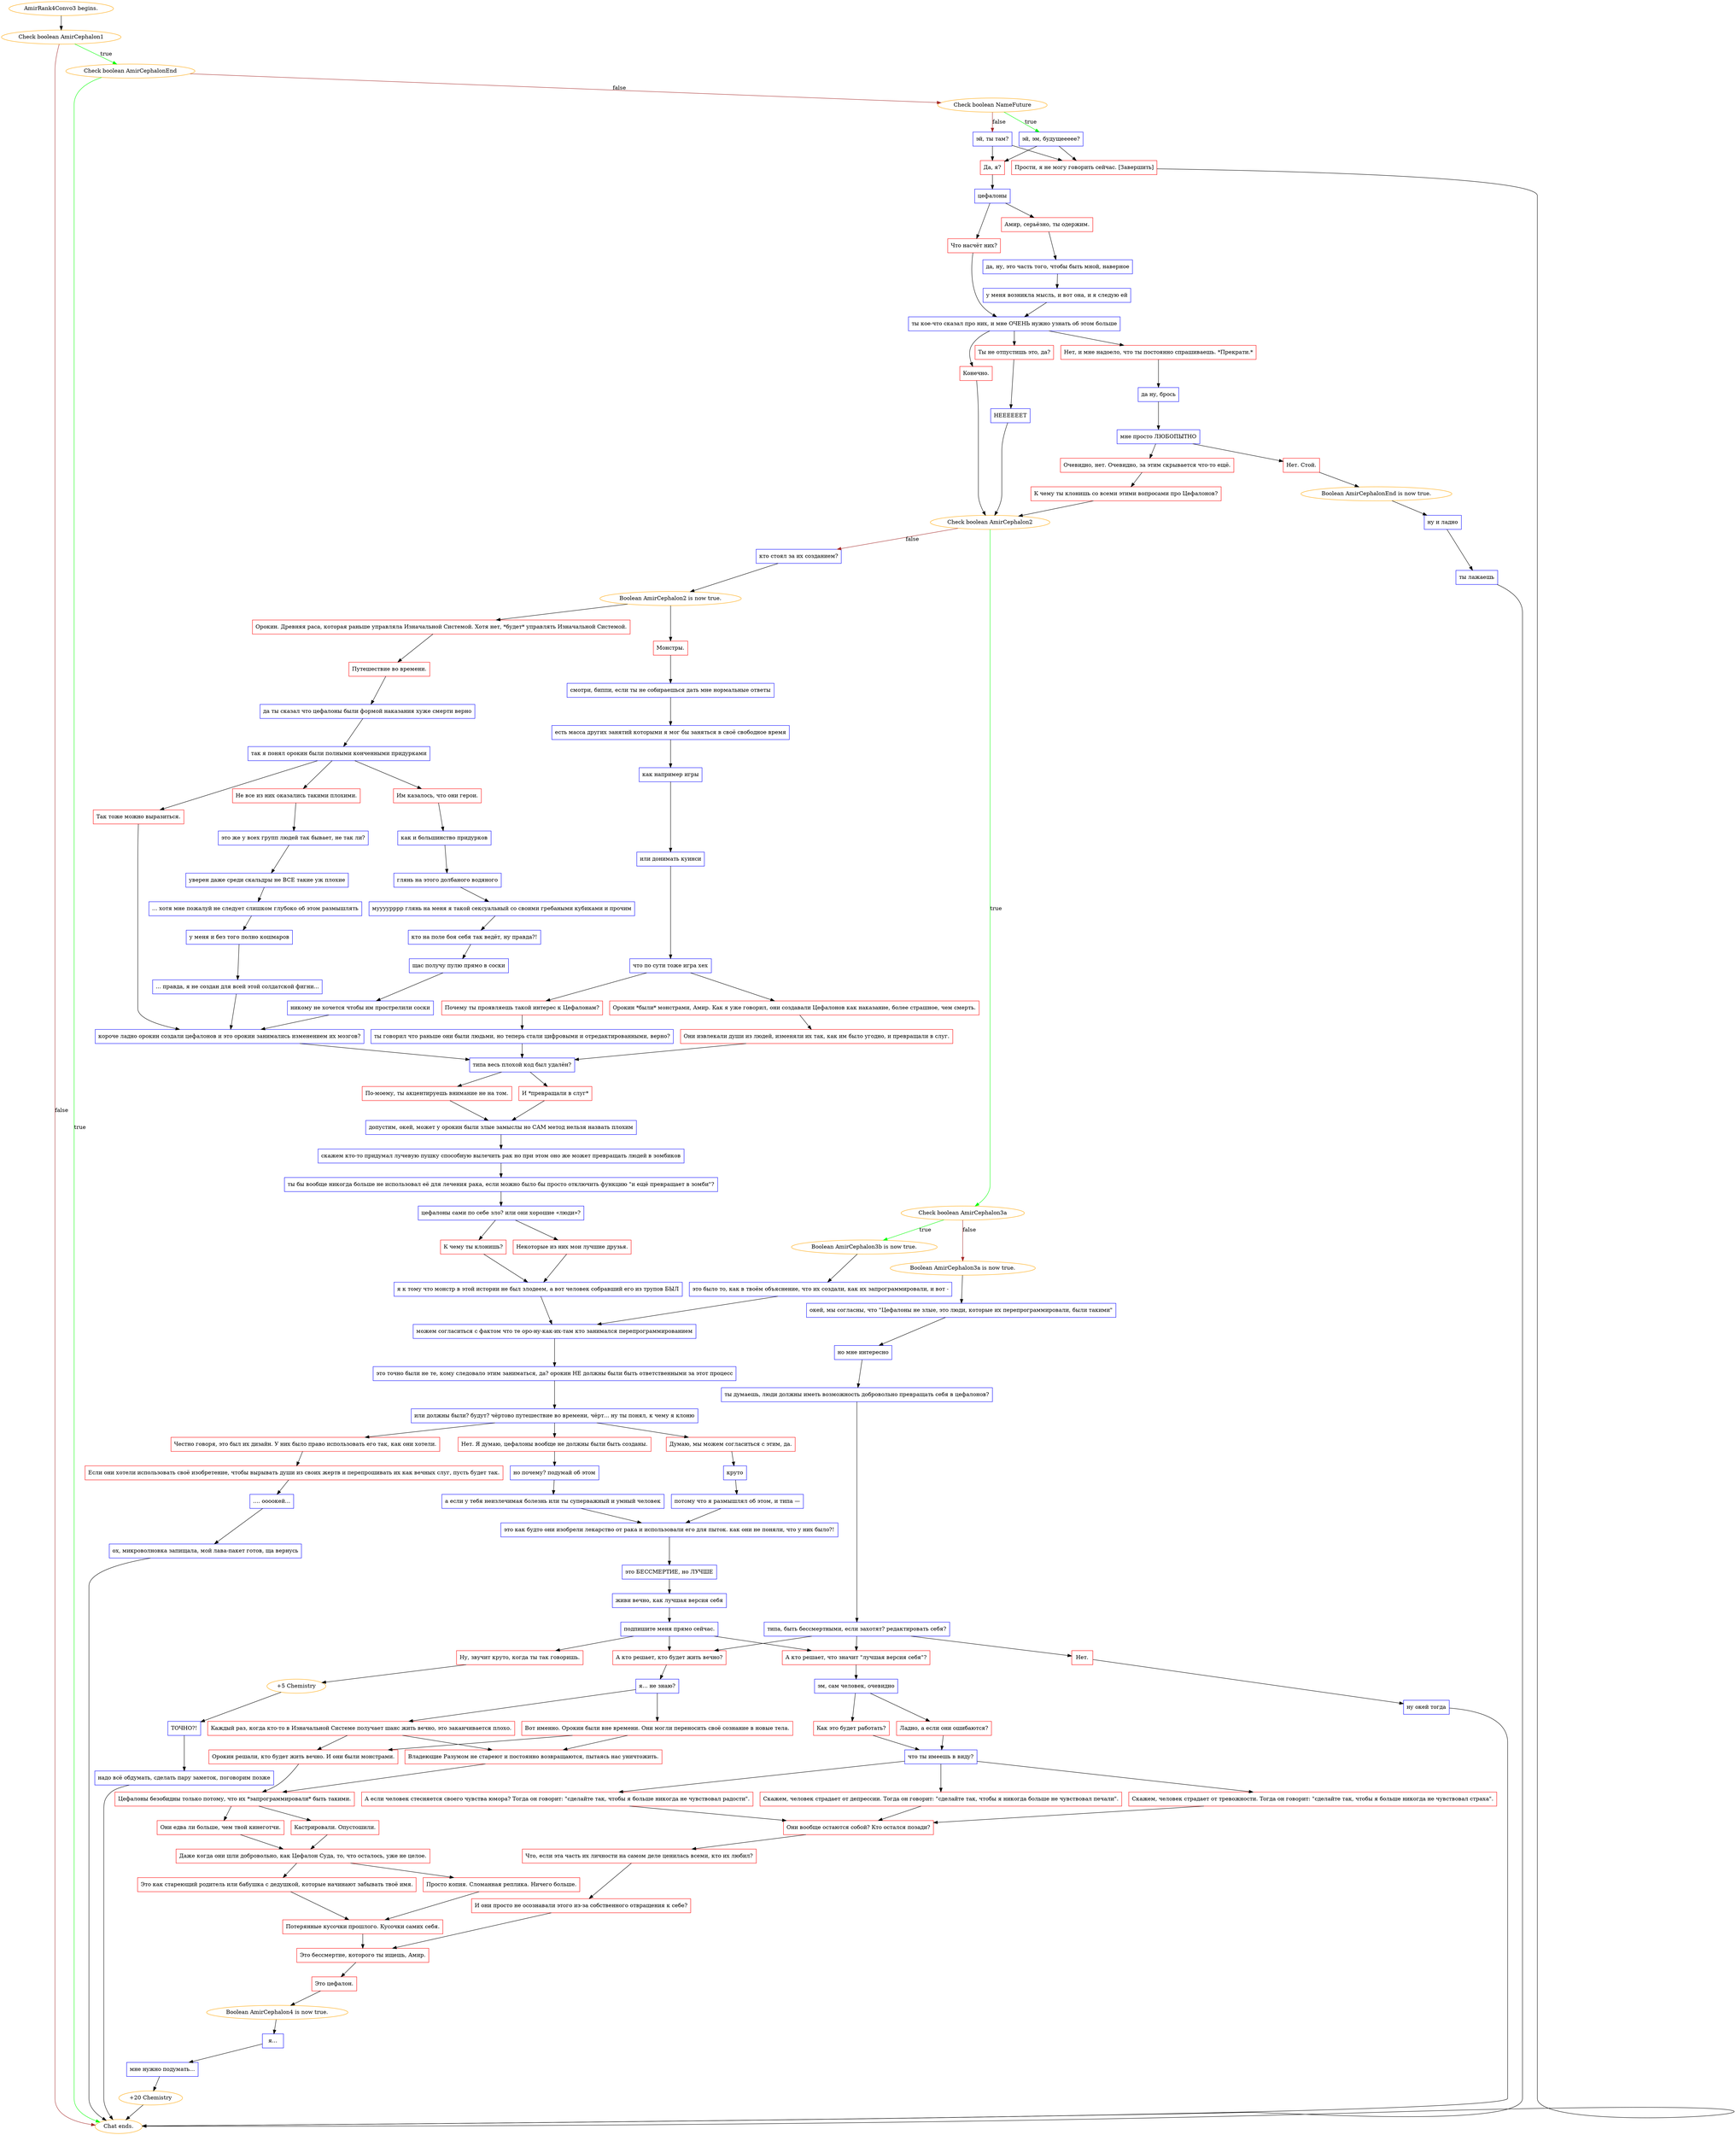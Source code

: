 digraph {
	"AmirRank4Convo3 begins." [color=orange];
		"AmirRank4Convo3 begins." -> j747002053;
	j747002053 [label="Check boolean AmirCephalon1",color=orange];
		j747002053 -> j2408014542 [label=true,color=green];
		j747002053 -> "Chat ends." [label=false,color=brown];
	j2408014542 [label="Check boolean AmirCephalonEnd",color=orange];
		j2408014542 -> "Chat ends." [label=true,color=green];
		j2408014542 -> j3805979731 [label=false,color=brown];
	"Chat ends." [color=orange];
	j3805979731 [label="Check boolean NameFuture",color=orange];
		j3805979731 -> j1637565509 [label=true,color=green];
		j3805979731 -> j1520792523 [label=false,color=brown];
	j1637565509 [label="эй, эм, будущеееее?",shape=box,color=blue];
		j1637565509 -> j3400845104;
		j1637565509 -> j2644229080;
	j1520792523 [label="эй, ты там?",shape=box,color=blue];
		j1520792523 -> j3400845104;
		j1520792523 -> j2644229080;
	j3400845104 [label="Да, я?",shape=box,color=red];
		j3400845104 -> j3788154149;
	j2644229080 [label="Прости, я не могу говорить сейчас. [Завершить]",shape=box,color=red];
		j2644229080 -> "Chat ends.";
	j3788154149 [label="цефалоны",shape=box,color=blue];
		j3788154149 -> j1878562582;
		j3788154149 -> j4258993021;
	j1878562582 [label="Амир, серьёзно, ты одержим.",shape=box,color=red];
		j1878562582 -> j2936925901;
	j4258993021 [label="Что насчёт них?",shape=box,color=red];
		j4258993021 -> j3745585762;
	j2936925901 [label="да, ну, это часть того, чтобы быть мной, наверное",shape=box,color=blue];
		j2936925901 -> j2024903253;
	j3745585762 [label="ты кое-что сказал про них, и мне ОЧЕНЬ нужно узнать об этом больше",shape=box,color=blue];
		j3745585762 -> j4142944852;
		j3745585762 -> j496432748;
		j3745585762 -> j3640911360;
	j2024903253 [label="у меня возникла мысль, и вот она, и я следую ей",shape=box,color=blue];
		j2024903253 -> j3745585762;
	j4142944852 [label="Нет, и мне надоело, что ты постоянно спрашиваешь. *Прекрати.*",shape=box,color=red];
		j4142944852 -> j2393267892;
	j496432748 [label="Ты не отпустишь это, да?",shape=box,color=red];
		j496432748 -> j1957161112;
	j3640911360 [label="Конечно.",shape=box,color=red];
		j3640911360 -> j3578359325;
	j2393267892 [label="да ну, брось",shape=box,color=blue];
		j2393267892 -> j656408197;
	j1957161112 [label="НЕЕЕЕЕЕТ",shape=box,color=blue];
		j1957161112 -> j3578359325;
	j3578359325 [label="Check boolean AmirCephalon2",color=orange];
		j3578359325 -> j3029249022 [label=true,color=green];
		j3578359325 -> j1637317832 [label=false,color=brown];
	j656408197 [label="мне просто ЛЮБОПЫТНО",shape=box,color=blue];
		j656408197 -> j710869481;
		j656408197 -> j3514478874;
	j3029249022 [label="Check boolean AmirCephalon3a",color=orange];
		j3029249022 -> j4074447010 [label=true,color=green];
		j3029249022 -> j699800531 [label=false,color=brown];
	j1637317832 [label="кто стоял за их созданием?",shape=box,color=blue];
		j1637317832 -> j463961025;
	j710869481 [label="Очевидно, нет. Очевидно, за этим скрывается что-то ещё.",shape=box,color=red];
		j710869481 -> j2222667913;
	j3514478874 [label="Нет. Стой.",shape=box,color=red];
		j3514478874 -> j897591482;
	j4074447010 [label="Boolean AmirCephalon3b is now true.",color=orange];
		j4074447010 -> j3260567764;
	j699800531 [label="Boolean AmirCephalon3a is now true.",color=orange];
		j699800531 -> j2294911738;
	j463961025 [label="Boolean AmirCephalon2 is now true.",color=orange];
		j463961025 -> j3613121485;
		j463961025 -> j769954342;
	j2222667913 [label="К чему ты клонишь со всеми этими вопросами про Цефалонов?",shape=box,color=red];
		j2222667913 -> j3578359325;
	j897591482 [label="Boolean AmirCephalonEnd is now true.",color=orange];
		j897591482 -> j3754719741;
	j3260567764 [label="это было то, как в твоём объяснение, что их создали, как их запрограммировали, и вот -",shape=box,color=blue];
		j3260567764 -> j4171281552;
	j2294911738 [label="окей, мы согласны, что \"Цефалоны не злые, это люди, которые их перепрограммировали, были такими\"",shape=box,color=blue];
		j2294911738 -> j2667058387;
	j3613121485 [label="Монстры.",shape=box,color=red];
		j3613121485 -> j929166661;
	j769954342 [label="Орокин. Древняя раса, которая раньше управляла Изначальной Системой. Хотя нет, *будет* управлять Изначальной Системой.",shape=box,color=red];
		j769954342 -> j1782579134;
	j3754719741 [label="ну и ладно",shape=box,color=blue];
		j3754719741 -> j580658784;
	j4171281552 [label="можем согласиться с фактом что те оро-ну-как-их-там кто занимался перепрограммированием",shape=box,color=blue];
		j4171281552 -> j2014077629;
	j2667058387 [label="но мне интересно",shape=box,color=blue];
		j2667058387 -> j1266545397;
	j929166661 [label="смотри, биппи, если ты не собираешься дать мне нормальные ответы",shape=box,color=blue];
		j929166661 -> j4007424202;
	j1782579134 [label="Путешествие во времени.",shape=box,color=red];
		j1782579134 -> j2079242660;
	j580658784 [label="ты лажаешь",shape=box,color=blue];
		j580658784 -> "Chat ends.";
	j2014077629 [label="это точно были не те, кому следовало этим заниматься, да? орокин НЕ должны были быть ответственными за этот процесс",shape=box,color=blue];
		j2014077629 -> j1068638513;
	j1266545397 [label="ты думаешь, люди должны иметь возможность добровольно превращать себя в цефалонов?",shape=box,color=blue];
		j1266545397 -> j1254574871;
	j4007424202 [label="есть масса других занятий которыми я мог бы заняться в своё свободное время",shape=box,color=blue];
		j4007424202 -> j224368830;
	j2079242660 [label="да ты сказал что цефалоны были формой наказания хуже смерти верно",shape=box,color=blue];
		j2079242660 -> j461647972;
	j1068638513 [label="или должны были? будут? чёртово путешествие во времени, чёрт... ну ты понял, к чему я клоню",shape=box,color=blue];
		j1068638513 -> j2110234435;
		j1068638513 -> j2190530856;
		j1068638513 -> j2228344261;
	j1254574871 [label="типа, быть бессмертными, если захотят? редактировать себя?",shape=box,color=blue];
		j1254574871 -> j1887418748;
		j1254574871 -> j1412686480;
		j1254574871 -> j2510731615;
	j224368830 [label="как например игры",shape=box,color=blue];
		j224368830 -> j3310053290;
	j461647972 [label="так я понял орокин были полными конченными придурками",shape=box,color=blue];
		j461647972 -> j2842299059;
		j461647972 -> j3678426602;
		j461647972 -> j4073986359;
	j2110234435 [label="Думаю, мы можем согласиться с этим, да.",shape=box,color=red];
		j2110234435 -> j2593362579;
	j2190530856 [label="Нет. Я думаю, цефалоны вообще не должны были быть созданы.",shape=box,color=red];
		j2190530856 -> j2693011055;
	j2228344261 [label="Честно говоря, это был их дизайн. У них было право использовать его так, как они хотели.",shape=box,color=red];
		j2228344261 -> j2530049163;
	j1887418748 [label="А кто решает, что значит \"лучшая версия себя\"?",shape=box,color=red];
		j1887418748 -> j1382387688;
	j1412686480 [label="А кто решает, кто будет жить вечно?",shape=box,color=red];
		j1412686480 -> j3705739171;
	j2510731615 [label="Нет.",shape=box,color=red];
		j2510731615 -> j204251936;
	j3310053290 [label="или донимать куинси",shape=box,color=blue];
		j3310053290 -> j417913130;
	j2842299059 [label="Так тоже можно выразиться.",shape=box,color=red];
		j2842299059 -> j350958802;
	j3678426602 [label="Не все из них оказались такими плохими.",shape=box,color=red];
		j3678426602 -> j967127815;
	j4073986359 [label="Им казалось, что они герои.",shape=box,color=red];
		j4073986359 -> j3462372368;
	j2593362579 [label="круто",shape=box,color=blue];
		j2593362579 -> j2491793466;
	j2693011055 [label="но почему? подумай об этом",shape=box,color=blue];
		j2693011055 -> j454713005;
	j2530049163 [label="Если они хотели использовать своё изобретение, чтобы вырывать души из своих жертв и перепрошивать их как вечных слуг, пусть будет так.",shape=box,color=red];
		j2530049163 -> j882469792;
	j1382387688 [label="эм, сам человек, очевидно",shape=box,color=blue];
		j1382387688 -> j2469559794;
		j1382387688 -> j1594578989;
	j3705739171 [label="я... не знаю?",shape=box,color=blue];
		j3705739171 -> j1626703702;
		j3705739171 -> j2570306795;
	j204251936 [label="ну окей тогда",shape=box,color=blue];
		j204251936 -> "Chat ends.";
	j417913130 [label="что по сути тоже игра хех",shape=box,color=blue];
		j417913130 -> j1335218410;
		j417913130 -> j3006277330;
	j350958802 [label="короче ладно орокин создали цефалонов и это орокин занимались изменением их мозгов?",shape=box,color=blue];
		j350958802 -> j1785668546;
	j967127815 [label="это же у всех групп людей так бывает, не так ли?",shape=box,color=blue];
		j967127815 -> j1665415690;
	j3462372368 [label="как и большинство придурков",shape=box,color=blue];
		j3462372368 -> j2466113282;
	j2491793466 [label="потому что я размышлял об этом, и типа —",shape=box,color=blue];
		j2491793466 -> j3291772255;
	j454713005 [label="а если у тебя неизлечимая болезнь или ты суперважный и умный человек",shape=box,color=blue];
		j454713005 -> j3291772255;
	j882469792 [label=".... оооокей...",shape=box,color=blue];
		j882469792 -> j502609811;
	j2469559794 [label="Ладно, а если они ошибаются?",shape=box,color=red];
		j2469559794 -> j2591497854;
	j1594578989 [label="Как это будет работать?",shape=box,color=red];
		j1594578989 -> j2591497854;
	j1626703702 [label="Вот именно. Орокин были вне времени. Они могли переносить своё сознание в новые тела.",shape=box,color=red];
		j1626703702 -> j2272870962;
		j1626703702 -> j2881328609;
	j2570306795 [label="Каждый раз, когда кто-то в Изначальной Системе получает шанс жить вечно, это заканчивается плохо.",shape=box,color=red];
		j2570306795 -> j2881328609;
		j2570306795 -> j2272870962;
	j1335218410 [label="Почему ты проявляешь такой интерес к Цефалонам?",shape=box,color=red];
		j1335218410 -> j320016898;
	j3006277330 [label="Орокин *были* монстрами, Амир. Как я уже говорил, они создавали Цефалонов как наказание, более страшное, чем смерть.",shape=box,color=red];
		j3006277330 -> j2217479747;
	j1785668546 [label="типа весь плохой код был удалён?",shape=box,color=blue];
		j1785668546 -> j3625252703;
		j1785668546 -> j2081389602;
	j1665415690 [label="уверен даже среди скальдры не ВСЕ такие уж плохие",shape=box,color=blue];
		j1665415690 -> j3602823454;
	j2466113282 [label="глянь на этого долбаного водяного",shape=box,color=blue];
		j2466113282 -> j2800031120;
	j3291772255 [label="это как будто они изобрели лекарство от рака и использовали его для пыток. как они не поняли, что у них было?!",shape=box,color=blue];
		j3291772255 -> j2447146878;
	j502609811 [label="ох, микроволновка запищала, мой лава-пакет готов, ща вернусь",shape=box,color=blue];
		j502609811 -> "Chat ends.";
	j2591497854 [label="что ты имеешь в виду?",shape=box,color=blue];
		j2591497854 -> j2139362911;
		j2591497854 -> j1604089023;
		j2591497854 -> j246481802;
	j2272870962 [label="Орокин решали, кто будет жить вечно. И они были монстрами.",shape=box,color=red];
		j2272870962 -> j3089655564;
	j2881328609 [label="Владеющие Разумом не стареют и постоянно возвращаются, пытаясь нас уничтожить.",shape=box,color=red];
		j2881328609 -> j3089655564;
	j320016898 [label="ты говорил что раньше они были людьми, но теперь стали цифровыми и отредактированными, верно?",shape=box,color=blue];
		j320016898 -> j1785668546;
	j2217479747 [label="Они извлекали души из людей, изменяли их так, как им было угодно, и превращали в слуг.",shape=box,color=red];
		j2217479747 -> j1785668546;
	j3625252703 [label="По-моему, ты акцентируешь внимание не на том.",shape=box,color=red];
		j3625252703 -> j159162217;
	j2081389602 [label="И *превращали в слуг*",shape=box,color=red];
		j2081389602 -> j159162217;
	j3602823454 [label="... хотя мне пожалуй не следует слишком глубоко об этом размышлять",shape=box,color=blue];
		j3602823454 -> j742602914;
	j2800031120 [label="муууурррр глянь на меня я такой сексуальный со своими гребаными кубиками и прочим",shape=box,color=blue];
		j2800031120 -> j897562170;
	j2447146878 [label="это БЕССМЕРТИЕ, но ЛУЧШЕ",shape=box,color=blue];
		j2447146878 -> j905887077;
	j2139362911 [label="Скажем, человек страдает от депрессии. Тогда он говорит: \"сделайте так, чтобы я никогда больше не чувствовал печали\".",shape=box,color=red];
		j2139362911 -> j3559117538;
	j1604089023 [label="Скажем, человек страдает от тревожности. Тогда он говорит: \"сделайте так, чтобы я больше никогда не чувствовал страха\".",shape=box,color=red];
		j1604089023 -> j3559117538;
	j246481802 [label="А если человек стесняется своего чувства юмора? Тогда он говорит: \"сделайте так, чтобы я больше никогда не чувствовал радости\".",shape=box,color=red];
		j246481802 -> j3559117538;
	j3089655564 [label="Цефалоны безобидны только потому, что их *запрограммировали* быть такими.",shape=box,color=red];
		j3089655564 -> j942388827;
		j3089655564 -> j1405537086;
	j159162217 [label="допустим, окей, может у орокин были злые замыслы но САМ метод нельзя назвать плохим",shape=box,color=blue];
		j159162217 -> j4032412523;
	j742602914 [label="у меня и без того полно кошмаров",shape=box,color=blue];
		j742602914 -> j1665997435;
	j897562170 [label="кто на поле боя себя так ведёт, ну правда?!",shape=box,color=blue];
		j897562170 -> j765958724;
	j905887077 [label="живи вечно, как лучшая версия себя",shape=box,color=blue];
		j905887077 -> j1722079394;
	j3559117538 [label="Они вообще остаются собой? Кто остался позади?",shape=box,color=red];
		j3559117538 -> j4163265374;
	j942388827 [label="Кастрировали. Опустошили.",shape=box,color=red];
		j942388827 -> j2792199176;
	j1405537086 [label="Они едва ли больше, чем твой кинеготчи.",shape=box,color=red];
		j1405537086 -> j2792199176;
	j4032412523 [label="скажем кто-то придумал лучевую пушку способную вылечить рак но при этом оно же может превращать людей в зомбиков",shape=box,color=blue];
		j4032412523 -> j4160830934;
	j1665997435 [label="... правда, я не создан для всей этой солдатской фигни...",shape=box,color=blue];
		j1665997435 -> j350958802;
	j765958724 [label="щас получу пулю прямо в соски",shape=box,color=blue];
		j765958724 -> j2113573680;
	j1722079394 [label="подпишите меня прямо сейчас.",shape=box,color=blue];
		j1722079394 -> j4157621232;
		j1722079394 -> j1887418748;
		j1722079394 -> j1412686480;
	j4163265374 [label="Что, если эта часть их личности на самом деле ценилась всеми, кто их любил?",shape=box,color=red];
		j4163265374 -> j2415023586;
	j2792199176 [label="Даже когда они шли добровольно, как Цефалон Суда, то, что осталось, уже не целое.",shape=box,color=red];
		j2792199176 -> j3096934586;
		j2792199176 -> j1438912977;
	j4160830934 [label="ты бы вообще никогда больше не использовал её для лечения рака, если можно было бы просто отключить функцию \"и ещё превращает в зомби\"?",shape=box,color=blue];
		j4160830934 -> j2524353209;
	j2113573680 [label="никому не хочется чтобы им прострелили соски",shape=box,color=blue];
		j2113573680 -> j350958802;
	j4157621232 [label="Ну, звучит круто, когда ты так говоришь.",shape=box,color=red];
		j4157621232 -> j1315064473;
	j2415023586 [label="И они просто не осознавали этого из-за собственного отвращения к себе?",shape=box,color=red];
		j2415023586 -> j2357617269;
	j3096934586 [label="Просто копия. Сломанная реплика. Ничего больше.",shape=box,color=red];
		j3096934586 -> j1147767570;
	j1438912977 [label="Это как стареющий родитель или бабушка с дедушкой, которые начинают забывать твоё имя.",shape=box,color=red];
		j1438912977 -> j1147767570;
	j2524353209 [label="цефалоны сами по себе зло? или они хорошие «люди»?",shape=box,color=blue];
		j2524353209 -> j815496119;
		j2524353209 -> j2407280409;
	j1315064473 [label="+5 Chemistry",color=orange];
		j1315064473 -> j2127666917;
	j2357617269 [label="Это бессмертие, которого ты ищешь, Амир.",shape=box,color=red];
		j2357617269 -> j3158425854;
	j1147767570 [label="Потерянные кусочки прошлого. Кусочки самих себя.",shape=box,color=red];
		j1147767570 -> j2357617269;
	j815496119 [label="Некоторые из них мои лучшие друзья.",shape=box,color=red];
		j815496119 -> j1710030292;
	j2407280409 [label="К чему ты клонишь?",shape=box,color=red];
		j2407280409 -> j1710030292;
	j2127666917 [label="ТОЧНО?!",shape=box,color=blue];
		j2127666917 -> j1752253676;
	j3158425854 [label="Это цефалон.",shape=box,color=red];
		j3158425854 -> j2521110652;
	j1710030292 [label="я к тому что монстр в этой истории не был злодеем, а вот человек собравший его из трупов БЫЛ",shape=box,color=blue];
		j1710030292 -> j4171281552;
	j1752253676 [label="надо всё обдумать, сделать пару заметок, поговорим позже",shape=box,color=blue];
		j1752253676 -> "Chat ends.";
	j2521110652 [label="Boolean AmirCephalon4 is now true.",color=orange];
		j2521110652 -> j3040161099;
	j3040161099 [label="я...",shape=box,color=blue];
		j3040161099 -> j815247542;
	j815247542 [label="мне нужно подумать...",shape=box,color=blue];
		j815247542 -> j367054140;
	j367054140 [label="+20 Chemistry",color=orange];
		j367054140 -> "Chat ends.";
}